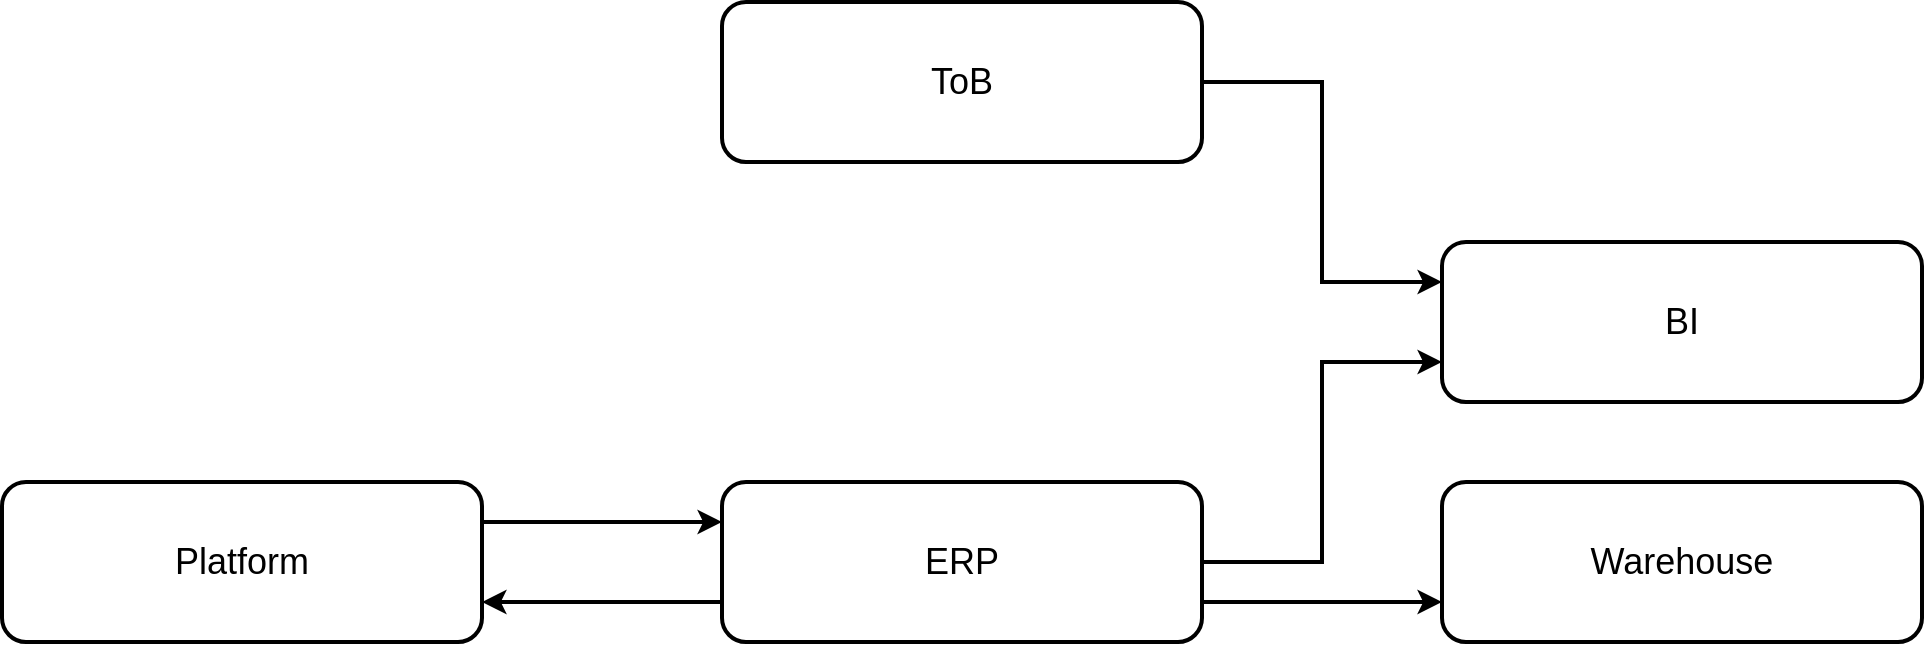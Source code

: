 <mxfile version="26.1.1">
  <diagram name="第 1 页" id="Elb95-9UcGBIc47zvu9p">
    <mxGraphModel dx="2261" dy="782" grid="1" gridSize="10" guides="1" tooltips="1" connect="1" arrows="1" fold="1" page="1" pageScale="1" pageWidth="827" pageHeight="1169" math="0" shadow="0">
      <root>
        <mxCell id="0" />
        <mxCell id="1" parent="0" />
        <mxCell id="mhEgMub5AA9hyZn4WTvB-4" style="edgeStyle=orthogonalEdgeStyle;rounded=0;orthogonalLoop=1;jettySize=auto;html=1;exitX=1;exitY=0.5;exitDx=0;exitDy=0;entryX=0;entryY=0.25;entryDx=0;entryDy=0;strokeWidth=2;" edge="1" parent="1" source="mhEgMub5AA9hyZn4WTvB-1" target="mhEgMub5AA9hyZn4WTvB-3">
          <mxGeometry relative="1" as="geometry" />
        </mxCell>
        <mxCell id="mhEgMub5AA9hyZn4WTvB-1" value="ToB" style="rounded=1;whiteSpace=wrap;html=1;strokeWidth=2;fontSize=18;" vertex="1" parent="1">
          <mxGeometry x="80" y="160" width="240" height="80" as="geometry" />
        </mxCell>
        <mxCell id="mhEgMub5AA9hyZn4WTvB-5" style="edgeStyle=orthogonalEdgeStyle;rounded=0;orthogonalLoop=1;jettySize=auto;html=1;exitX=1;exitY=0.5;exitDx=0;exitDy=0;entryX=0;entryY=0.75;entryDx=0;entryDy=0;strokeWidth=2;" edge="1" parent="1" source="mhEgMub5AA9hyZn4WTvB-2" target="mhEgMub5AA9hyZn4WTvB-3">
          <mxGeometry relative="1" as="geometry" />
        </mxCell>
        <mxCell id="mhEgMub5AA9hyZn4WTvB-8" style="edgeStyle=orthogonalEdgeStyle;rounded=0;orthogonalLoop=1;jettySize=auto;html=1;exitX=0;exitY=0.75;exitDx=0;exitDy=0;entryX=1;entryY=0.75;entryDx=0;entryDy=0;strokeWidth=2;" edge="1" parent="1" source="mhEgMub5AA9hyZn4WTvB-2" target="mhEgMub5AA9hyZn4WTvB-6">
          <mxGeometry relative="1" as="geometry" />
        </mxCell>
        <mxCell id="mhEgMub5AA9hyZn4WTvB-10" style="edgeStyle=orthogonalEdgeStyle;rounded=0;orthogonalLoop=1;jettySize=auto;html=1;exitX=1;exitY=0.75;exitDx=0;exitDy=0;entryX=0;entryY=0.75;entryDx=0;entryDy=0;strokeWidth=2;" edge="1" parent="1" source="mhEgMub5AA9hyZn4WTvB-2" target="mhEgMub5AA9hyZn4WTvB-9">
          <mxGeometry relative="1" as="geometry" />
        </mxCell>
        <mxCell id="mhEgMub5AA9hyZn4WTvB-2" value="ERP" style="rounded=1;whiteSpace=wrap;html=1;strokeWidth=2;fontSize=18;" vertex="1" parent="1">
          <mxGeometry x="80" y="400" width="240" height="80" as="geometry" />
        </mxCell>
        <mxCell id="mhEgMub5AA9hyZn4WTvB-3" value="BI" style="rounded=1;whiteSpace=wrap;html=1;strokeWidth=2;fontSize=18;" vertex="1" parent="1">
          <mxGeometry x="440" y="280" width="240" height="80" as="geometry" />
        </mxCell>
        <mxCell id="mhEgMub5AA9hyZn4WTvB-7" style="edgeStyle=orthogonalEdgeStyle;rounded=0;orthogonalLoop=1;jettySize=auto;html=1;exitX=1;exitY=0.25;exitDx=0;exitDy=0;entryX=0;entryY=0.25;entryDx=0;entryDy=0;strokeWidth=2;" edge="1" parent="1" source="mhEgMub5AA9hyZn4WTvB-6" target="mhEgMub5AA9hyZn4WTvB-2">
          <mxGeometry relative="1" as="geometry" />
        </mxCell>
        <mxCell id="mhEgMub5AA9hyZn4WTvB-6" value="Platform" style="rounded=1;whiteSpace=wrap;html=1;strokeWidth=2;fontSize=18;" vertex="1" parent="1">
          <mxGeometry x="-280" y="400" width="240" height="80" as="geometry" />
        </mxCell>
        <mxCell id="mhEgMub5AA9hyZn4WTvB-9" value="Warehouse" style="rounded=1;whiteSpace=wrap;html=1;strokeWidth=2;fontSize=18;" vertex="1" parent="1">
          <mxGeometry x="440" y="400" width="240" height="80" as="geometry" />
        </mxCell>
      </root>
    </mxGraphModel>
  </diagram>
</mxfile>
